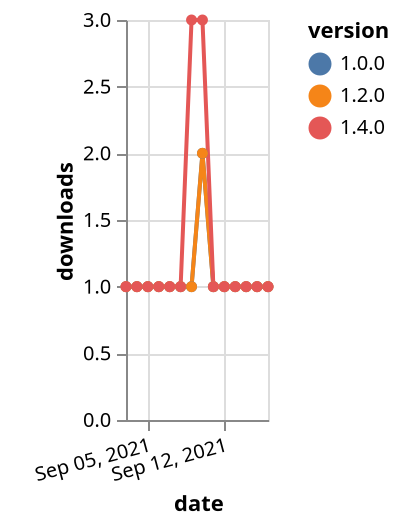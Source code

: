 {"$schema": "https://vega.github.io/schema/vega-lite/v5.json", "description": "A simple bar chart with embedded data.", "data": {"values": [{"date": "2021-09-03", "total": 172, "delta": 1, "version": "1.0.0"}, {"date": "2021-09-04", "total": 173, "delta": 1, "version": "1.0.0"}, {"date": "2021-09-05", "total": 174, "delta": 1, "version": "1.0.0"}, {"date": "2021-09-06", "total": 175, "delta": 1, "version": "1.0.0"}, {"date": "2021-09-07", "total": 176, "delta": 1, "version": "1.0.0"}, {"date": "2021-09-08", "total": 177, "delta": 1, "version": "1.0.0"}, {"date": "2021-09-09", "total": 178, "delta": 1, "version": "1.0.0"}, {"date": "2021-09-10", "total": 180, "delta": 2, "version": "1.0.0"}, {"date": "2021-09-11", "total": 181, "delta": 1, "version": "1.0.0"}, {"date": "2021-09-12", "total": 182, "delta": 1, "version": "1.0.0"}, {"date": "2021-09-13", "total": 183, "delta": 1, "version": "1.0.0"}, {"date": "2021-09-14", "total": 184, "delta": 1, "version": "1.0.0"}, {"date": "2021-09-15", "total": 185, "delta": 1, "version": "1.0.0"}, {"date": "2021-09-16", "total": 186, "delta": 1, "version": "1.0.0"}, {"date": "2021-09-03", "total": 156, "delta": 1, "version": "1.2.0"}, {"date": "2021-09-04", "total": 157, "delta": 1, "version": "1.2.0"}, {"date": "2021-09-05", "total": 158, "delta": 1, "version": "1.2.0"}, {"date": "2021-09-06", "total": 159, "delta": 1, "version": "1.2.0"}, {"date": "2021-09-07", "total": 160, "delta": 1, "version": "1.2.0"}, {"date": "2021-09-08", "total": 161, "delta": 1, "version": "1.2.0"}, {"date": "2021-09-09", "total": 162, "delta": 1, "version": "1.2.0"}, {"date": "2021-09-10", "total": 164, "delta": 2, "version": "1.2.0"}, {"date": "2021-09-11", "total": 165, "delta": 1, "version": "1.2.0"}, {"date": "2021-09-12", "total": 166, "delta": 1, "version": "1.2.0"}, {"date": "2021-09-13", "total": 167, "delta": 1, "version": "1.2.0"}, {"date": "2021-09-14", "total": 168, "delta": 1, "version": "1.2.0"}, {"date": "2021-09-15", "total": 169, "delta": 1, "version": "1.2.0"}, {"date": "2021-09-16", "total": 170, "delta": 1, "version": "1.2.0"}, {"date": "2021-09-03", "total": 167, "delta": 1, "version": "1.4.0"}, {"date": "2021-09-04", "total": 168, "delta": 1, "version": "1.4.0"}, {"date": "2021-09-05", "total": 169, "delta": 1, "version": "1.4.0"}, {"date": "2021-09-06", "total": 170, "delta": 1, "version": "1.4.0"}, {"date": "2021-09-07", "total": 171, "delta": 1, "version": "1.4.0"}, {"date": "2021-09-08", "total": 172, "delta": 1, "version": "1.4.0"}, {"date": "2021-09-09", "total": 175, "delta": 3, "version": "1.4.0"}, {"date": "2021-09-10", "total": 178, "delta": 3, "version": "1.4.0"}, {"date": "2021-09-11", "total": 179, "delta": 1, "version": "1.4.0"}, {"date": "2021-09-12", "total": 180, "delta": 1, "version": "1.4.0"}, {"date": "2021-09-13", "total": 181, "delta": 1, "version": "1.4.0"}, {"date": "2021-09-14", "total": 182, "delta": 1, "version": "1.4.0"}, {"date": "2021-09-15", "total": 183, "delta": 1, "version": "1.4.0"}, {"date": "2021-09-16", "total": 184, "delta": 1, "version": "1.4.0"}]}, "width": "container", "mark": {"type": "line", "point": {"filled": true}}, "encoding": {"x": {"field": "date", "type": "temporal", "timeUnit": "yearmonthdate", "title": "date", "axis": {"labelAngle": -15}}, "y": {"field": "delta", "type": "quantitative", "title": "downloads"}, "color": {"field": "version", "type": "nominal"}, "tooltip": {"field": "delta"}}}